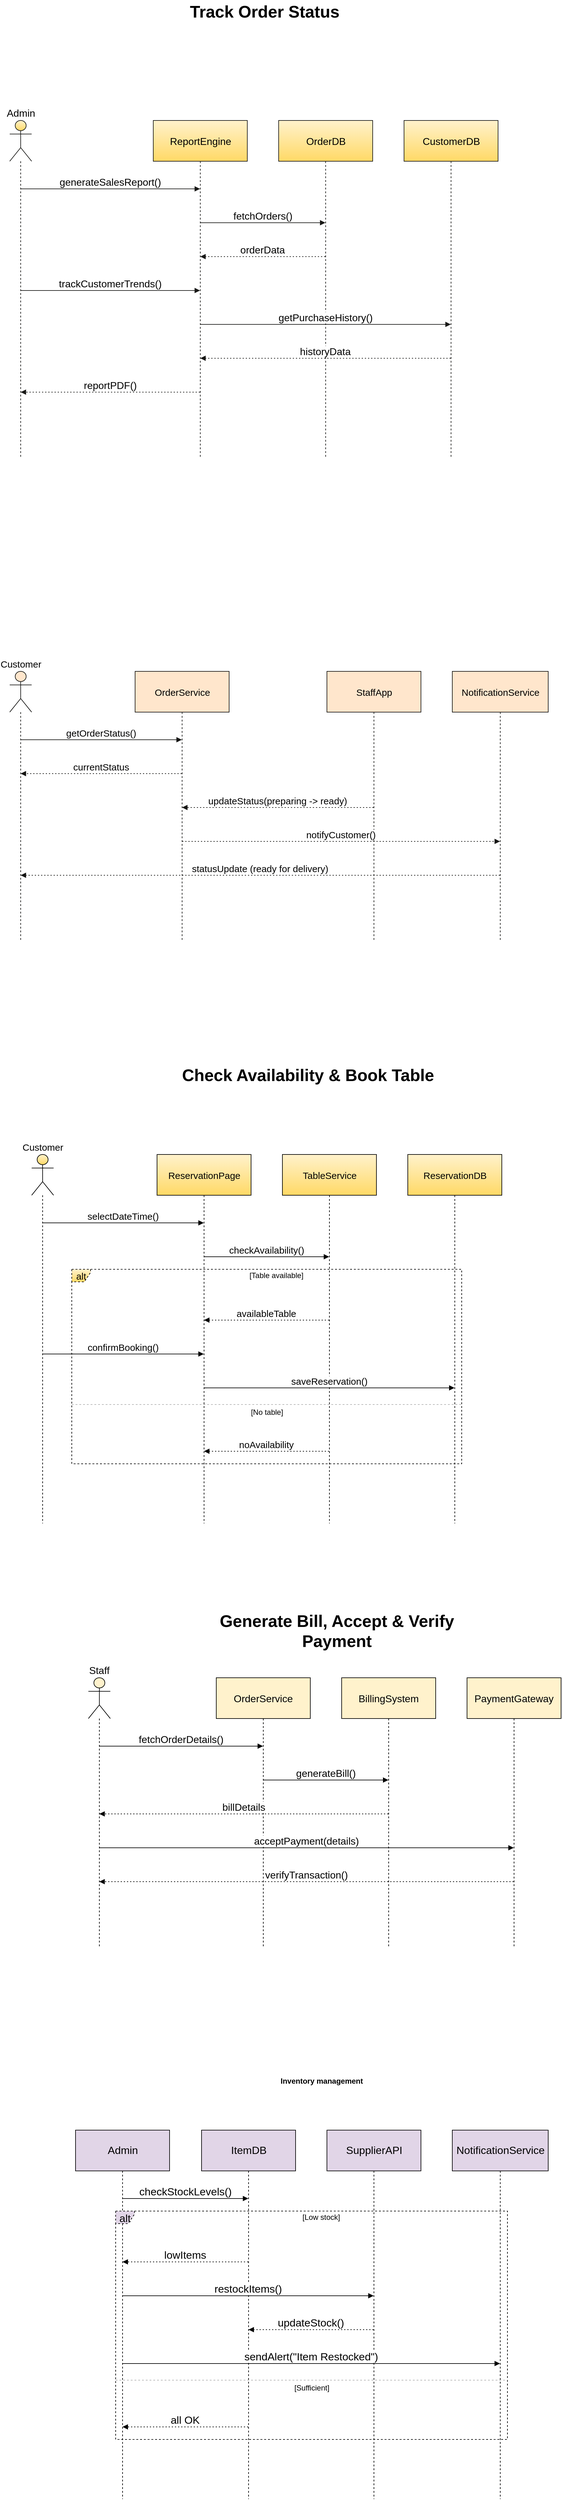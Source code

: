 <mxfile version="27.0.5">
  <diagram name="Page-1" id="F1pVh7kdIrfAkYd5VkAY">
    <mxGraphModel dx="1954" dy="1285" grid="0" gridSize="10" guides="1" tooltips="1" connect="1" arrows="1" fold="1" page="0" pageScale="1" pageWidth="1169" pageHeight="827" math="0" shadow="0">
      <root>
        <mxCell id="0" />
        <mxCell id="1" parent="0" />
        <mxCell id="OM2I5MhCEUv6GMujd56_-37" value="Admin" style="shape=umlLifeline;perimeter=lifelinePerimeter;whiteSpace=wrap;container=1;dropTarget=0;collapsible=0;recursiveResize=0;outlineConnect=0;portConstraint=eastwest;newEdgeStyle={&quot;edgeStyle&quot;:&quot;elbowEdgeStyle&quot;,&quot;elbow&quot;:&quot;vertical&quot;,&quot;curved&quot;:0,&quot;rounded&quot;:0};participant=umlActor;verticalAlign=bottom;labelPosition=center;verticalLabelPosition=top;align=center;size=65;fillColor=#fff2cc;strokeColor=light-dark(#181816, #6d5100);fontSize=16;gradientColor=#ffd966;" parent="1" vertex="1">
          <mxGeometry x="-56.5" y="-104" width="35" height="538" as="geometry" />
        </mxCell>
        <mxCell id="OM2I5MhCEUv6GMujd56_-38" value="ReportEngine" style="shape=umlLifeline;perimeter=lifelinePerimeter;whiteSpace=wrap;container=1;dropTarget=0;collapsible=0;recursiveResize=0;outlineConnect=0;portConstraint=eastwest;newEdgeStyle={&quot;edgeStyle&quot;:&quot;elbowEdgeStyle&quot;,&quot;elbow&quot;:&quot;vertical&quot;,&quot;curved&quot;:0,&quot;rounded&quot;:0};size=65;fillColor=#fff2cc;strokeColor=light-dark(#181816, #6d5100);fontSize=16;gradientColor=#ffd966;" parent="1" vertex="1">
          <mxGeometry x="172.5" y="-104" width="150" height="538" as="geometry" />
        </mxCell>
        <mxCell id="OM2I5MhCEUv6GMujd56_-39" value="OrderDB" style="shape=umlLifeline;perimeter=lifelinePerimeter;whiteSpace=wrap;container=1;dropTarget=0;collapsible=0;recursiveResize=0;outlineConnect=0;portConstraint=eastwest;newEdgeStyle={&quot;edgeStyle&quot;:&quot;elbowEdgeStyle&quot;,&quot;elbow&quot;:&quot;vertical&quot;,&quot;curved&quot;:0,&quot;rounded&quot;:0};size=65;fillColor=#fff2cc;strokeColor=light-dark(#181816, #6d5100);fontSize=16;gradientColor=#ffd966;" parent="1" vertex="1">
          <mxGeometry x="372.5" y="-104" width="150" height="538" as="geometry" />
        </mxCell>
        <mxCell id="OM2I5MhCEUv6GMujd56_-40" value="CustomerDB" style="shape=umlLifeline;perimeter=lifelinePerimeter;whiteSpace=wrap;container=1;dropTarget=0;collapsible=0;recursiveResize=0;outlineConnect=0;portConstraint=eastwest;newEdgeStyle={&quot;edgeStyle&quot;:&quot;elbowEdgeStyle&quot;,&quot;elbow&quot;:&quot;vertical&quot;,&quot;curved&quot;:0,&quot;rounded&quot;:0};size=65;fillColor=#fff2cc;strokeColor=light-dark(#181816, #6d5100);fontSize=16;gradientColor=#ffd966;" parent="1" vertex="1">
          <mxGeometry x="572.5" y="-104" width="150" height="538" as="geometry" />
        </mxCell>
        <mxCell id="OM2I5MhCEUv6GMujd56_-41" value="generateSalesReport()" style="verticalAlign=bottom;edgeStyle=elbowEdgeStyle;elbow=vertical;curved=0;rounded=0;endArrow=block;fillColor=#fff2cc;strokeColor=light-dark(#181816, #6d5100);fontSize=16;gradientColor=#ffd966;" parent="1" source="OM2I5MhCEUv6GMujd56_-37" target="OM2I5MhCEUv6GMujd56_-38" edge="1">
          <mxGeometry relative="1" as="geometry">
            <Array as="points">
              <mxPoint x="141.5" y="5" />
            </Array>
          </mxGeometry>
        </mxCell>
        <mxCell id="OM2I5MhCEUv6GMujd56_-42" value="fetchOrders()" style="verticalAlign=bottom;edgeStyle=elbowEdgeStyle;elbow=vertical;curved=0;rounded=0;endArrow=block;fillColor=#fff2cc;strokeColor=light-dark(#181816, #6d5100);fontSize=16;gradientColor=#ffd966;" parent="1" source="OM2I5MhCEUv6GMujd56_-38" target="OM2I5MhCEUv6GMujd56_-39" edge="1">
          <mxGeometry relative="1" as="geometry">
            <Array as="points">
              <mxPoint x="356.5" y="59" />
            </Array>
          </mxGeometry>
        </mxCell>
        <mxCell id="OM2I5MhCEUv6GMujd56_-43" value="orderData" style="verticalAlign=bottom;edgeStyle=elbowEdgeStyle;elbow=vertical;curved=0;rounded=0;dashed=1;dashPattern=2 3;endArrow=block;fillColor=#fff2cc;strokeColor=light-dark(#181816, #6d5100);fontSize=16;gradientColor=#ffd966;" parent="1" source="OM2I5MhCEUv6GMujd56_-39" target="OM2I5MhCEUv6GMujd56_-38" edge="1">
          <mxGeometry relative="1" as="geometry">
            <Array as="points">
              <mxPoint x="359.5" y="113" />
            </Array>
          </mxGeometry>
        </mxCell>
        <mxCell id="OM2I5MhCEUv6GMujd56_-44" value="trackCustomerTrends()" style="verticalAlign=bottom;edgeStyle=elbowEdgeStyle;elbow=vertical;curved=0;rounded=0;endArrow=block;fillColor=#fff2cc;strokeColor=light-dark(#181816, #6d5100);fontSize=16;gradientColor=#ffd966;" parent="1" source="OM2I5MhCEUv6GMujd56_-37" target="OM2I5MhCEUv6GMujd56_-38" edge="1">
          <mxGeometry relative="1" as="geometry">
            <Array as="points">
              <mxPoint x="141.5" y="167" />
            </Array>
          </mxGeometry>
        </mxCell>
        <mxCell id="OM2I5MhCEUv6GMujd56_-45" value="getPurchaseHistory()" style="verticalAlign=bottom;edgeStyle=elbowEdgeStyle;elbow=vertical;curved=0;rounded=0;endArrow=block;fillColor=#fff2cc;strokeColor=light-dark(#181816, #6d5100);fontSize=16;gradientColor=#ffd966;" parent="1" source="OM2I5MhCEUv6GMujd56_-38" target="OM2I5MhCEUv6GMujd56_-40" edge="1">
          <mxGeometry relative="1" as="geometry">
            <Array as="points">
              <mxPoint x="456.5" y="221" />
            </Array>
          </mxGeometry>
        </mxCell>
        <mxCell id="OM2I5MhCEUv6GMujd56_-46" value="historyData" style="verticalAlign=bottom;edgeStyle=elbowEdgeStyle;elbow=vertical;curved=0;rounded=0;dashed=1;dashPattern=2 3;endArrow=block;fillColor=#fff2cc;strokeColor=light-dark(#181816, #6d5100);fontSize=16;gradientColor=#ffd966;" parent="1" source="OM2I5MhCEUv6GMujd56_-40" target="OM2I5MhCEUv6GMujd56_-38" edge="1">
          <mxGeometry relative="1" as="geometry">
            <Array as="points">
              <mxPoint x="459.5" y="275" />
            </Array>
          </mxGeometry>
        </mxCell>
        <mxCell id="OM2I5MhCEUv6GMujd56_-47" value="reportPDF()" style="verticalAlign=bottom;edgeStyle=elbowEdgeStyle;elbow=vertical;curved=0;rounded=0;dashed=1;dashPattern=2 3;endArrow=block;fillColor=#fff2cc;strokeColor=light-dark(#181816, #6d5100);fontSize=16;gradientColor=#ffd966;" parent="1" source="OM2I5MhCEUv6GMujd56_-38" target="OM2I5MhCEUv6GMujd56_-37" edge="1">
          <mxGeometry relative="1" as="geometry">
            <Array as="points">
              <mxPoint x="144.5" y="329" />
            </Array>
          </mxGeometry>
        </mxCell>
        <mxCell id="OM2I5MhCEUv6GMujd56_-89" value="Customer" style="shape=umlLifeline;perimeter=lifelinePerimeter;whiteSpace=wrap;container=1;dropTarget=0;collapsible=0;recursiveResize=0;outlineConnect=0;portConstraint=eastwest;newEdgeStyle={&quot;edgeStyle&quot;:&quot;elbowEdgeStyle&quot;,&quot;elbow&quot;:&quot;vertical&quot;,&quot;curved&quot;:0,&quot;rounded&quot;:0};participant=umlActor;verticalAlign=bottom;labelPosition=center;verticalLabelPosition=top;align=center;size=65;fillColor=#ffe6cc;strokeColor=light-dark(#151513, #996500);fontSize=15;" parent="1" vertex="1">
          <mxGeometry x="-56.5" y="774" width="35" height="430" as="geometry" />
        </mxCell>
        <mxCell id="OM2I5MhCEUv6GMujd56_-90" value="OrderService" style="shape=umlLifeline;perimeter=lifelinePerimeter;whiteSpace=wrap;container=1;dropTarget=0;collapsible=0;recursiveResize=0;outlineConnect=0;portConstraint=eastwest;newEdgeStyle={&quot;edgeStyle&quot;:&quot;elbowEdgeStyle&quot;,&quot;elbow&quot;:&quot;vertical&quot;,&quot;curved&quot;:0,&quot;rounded&quot;:0};size=65;fillColor=#ffe6cc;strokeColor=light-dark(#151513, #996500);fontSize=15;" parent="1" vertex="1">
          <mxGeometry x="143.5" y="774" width="150" height="430" as="geometry" />
        </mxCell>
        <mxCell id="OM2I5MhCEUv6GMujd56_-91" value="StaffApp" style="shape=umlLifeline;perimeter=lifelinePerimeter;whiteSpace=wrap;container=1;dropTarget=0;collapsible=0;recursiveResize=0;outlineConnect=0;portConstraint=eastwest;newEdgeStyle={&quot;edgeStyle&quot;:&quot;elbowEdgeStyle&quot;,&quot;elbow&quot;:&quot;vertical&quot;,&quot;curved&quot;:0,&quot;rounded&quot;:0};size=65;fillColor=#ffe6cc;strokeColor=light-dark(#151513, #996500);fontSize=15;" parent="1" vertex="1">
          <mxGeometry x="449.5" y="774" width="150" height="430" as="geometry" />
        </mxCell>
        <mxCell id="OM2I5MhCEUv6GMujd56_-92" value="NotificationService" style="shape=umlLifeline;perimeter=lifelinePerimeter;whiteSpace=wrap;container=1;dropTarget=0;collapsible=0;recursiveResize=0;outlineConnect=0;portConstraint=eastwest;newEdgeStyle={&quot;edgeStyle&quot;:&quot;elbowEdgeStyle&quot;,&quot;elbow&quot;:&quot;vertical&quot;,&quot;curved&quot;:0,&quot;rounded&quot;:0};size=65;fillColor=#ffe6cc;strokeColor=light-dark(#151513, #996500);fontSize=15;" parent="1" vertex="1">
          <mxGeometry x="649.5" y="774" width="153" height="430" as="geometry" />
        </mxCell>
        <mxCell id="OM2I5MhCEUv6GMujd56_-93" value="getOrderStatus()" style="verticalAlign=bottom;edgeStyle=elbowEdgeStyle;elbow=vertical;curved=0;rounded=0;endArrow=block;fillColor=#ffe6cc;strokeColor=light-dark(#151513, #996500);fontSize=15;" parent="1" source="OM2I5MhCEUv6GMujd56_-89" target="OM2I5MhCEUv6GMujd56_-90" edge="1">
          <mxGeometry relative="1" as="geometry">
            <Array as="points">
              <mxPoint x="127.5" y="883" />
            </Array>
          </mxGeometry>
        </mxCell>
        <mxCell id="OM2I5MhCEUv6GMujd56_-94" value="currentStatus" style="verticalAlign=bottom;edgeStyle=elbowEdgeStyle;elbow=vertical;curved=0;rounded=0;dashed=1;dashPattern=2 3;endArrow=block;fillColor=#ffe6cc;strokeColor=light-dark(#151513, #996500);fontSize=15;" parent="1" source="OM2I5MhCEUv6GMujd56_-90" target="OM2I5MhCEUv6GMujd56_-89" edge="1">
          <mxGeometry relative="1" as="geometry">
            <Array as="points">
              <mxPoint x="130.5" y="937" />
            </Array>
          </mxGeometry>
        </mxCell>
        <mxCell id="OM2I5MhCEUv6GMujd56_-95" value="updateStatus(preparing -&gt; ready)" style="verticalAlign=bottom;edgeStyle=elbowEdgeStyle;elbow=vertical;curved=0;rounded=0;dashed=1;dashPattern=2 3;endArrow=block;fillColor=#ffe6cc;strokeColor=light-dark(#151513, #996500);fontSize=15;" parent="1" source="OM2I5MhCEUv6GMujd56_-91" target="OM2I5MhCEUv6GMujd56_-90" edge="1">
          <mxGeometry relative="1" as="geometry">
            <Array as="points">
              <mxPoint x="383.5" y="991" />
            </Array>
          </mxGeometry>
        </mxCell>
        <mxCell id="OM2I5MhCEUv6GMujd56_-96" value="notifyCustomer()" style="verticalAlign=bottom;edgeStyle=elbowEdgeStyle;elbow=vertical;curved=0;rounded=0;dashed=1;dashPattern=2 3;endArrow=block;fillColor=#ffe6cc;strokeColor=light-dark(#151513, #996500);fontSize=15;" parent="1" source="OM2I5MhCEUv6GMujd56_-90" target="OM2I5MhCEUv6GMujd56_-92" edge="1">
          <mxGeometry relative="1" as="geometry">
            <Array as="points">
              <mxPoint x="480.5" y="1045" />
            </Array>
          </mxGeometry>
        </mxCell>
        <mxCell id="OM2I5MhCEUv6GMujd56_-97" value="statusUpdate (ready for delivery)" style="verticalAlign=bottom;edgeStyle=elbowEdgeStyle;elbow=vertical;curved=0;rounded=0;dashed=1;dashPattern=2 3;endArrow=block;fillColor=#ffe6cc;strokeColor=light-dark(#151513, #996500);fontSize=15;" parent="1" source="OM2I5MhCEUv6GMujd56_-92" target="OM2I5MhCEUv6GMujd56_-89" edge="1">
          <mxGeometry x="0.0" relative="1" as="geometry">
            <Array as="points">
              <mxPoint x="383.5" y="1099" />
            </Array>
            <mxPoint as="offset" />
          </mxGeometry>
        </mxCell>
        <mxCell id="OM2I5MhCEUv6GMujd56_-98" value="Customer" style="shape=umlLifeline;perimeter=lifelinePerimeter;whiteSpace=wrap;container=1;dropTarget=0;collapsible=0;recursiveResize=0;outlineConnect=0;portConstraint=eastwest;newEdgeStyle={&quot;edgeStyle&quot;:&quot;elbowEdgeStyle&quot;,&quot;elbow&quot;:&quot;vertical&quot;,&quot;curved&quot;:0,&quot;rounded&quot;:0};participant=umlActor;verticalAlign=bottom;labelPosition=center;verticalLabelPosition=top;align=center;size=65;fontSize=15;fillColor=#fff2cc;strokeColor=#000000;gradientColor=#ffd966;" parent="1" vertex="1">
          <mxGeometry x="-21.5" y="1544" width="35" height="588" as="geometry" />
        </mxCell>
        <mxCell id="OM2I5MhCEUv6GMujd56_-99" value="ReservationPage" style="shape=umlLifeline;perimeter=lifelinePerimeter;whiteSpace=wrap;container=1;dropTarget=0;collapsible=0;recursiveResize=0;outlineConnect=0;portConstraint=eastwest;newEdgeStyle={&quot;edgeStyle&quot;:&quot;elbowEdgeStyle&quot;,&quot;elbow&quot;:&quot;vertical&quot;,&quot;curved&quot;:0,&quot;rounded&quot;:0};size=65;fontSize=15;fillColor=#fff2cc;strokeColor=#000000;gradientColor=#ffd966;" parent="1" vertex="1">
          <mxGeometry x="178.5" y="1544" width="150" height="588" as="geometry" />
        </mxCell>
        <mxCell id="OM2I5MhCEUv6GMujd56_-100" value="TableService" style="shape=umlLifeline;perimeter=lifelinePerimeter;whiteSpace=wrap;container=1;dropTarget=0;collapsible=0;recursiveResize=0;outlineConnect=0;portConstraint=eastwest;newEdgeStyle={&quot;edgeStyle&quot;:&quot;elbowEdgeStyle&quot;,&quot;elbow&quot;:&quot;vertical&quot;,&quot;curved&quot;:0,&quot;rounded&quot;:0};size=65;fontSize=15;fillColor=#fff2cc;strokeColor=#000000;gradientColor=#ffd966;" parent="1" vertex="1">
          <mxGeometry x="378.5" y="1544" width="150" height="588" as="geometry" />
        </mxCell>
        <mxCell id="OM2I5MhCEUv6GMujd56_-101" value="ReservationDB" style="shape=umlLifeline;perimeter=lifelinePerimeter;whiteSpace=wrap;container=1;dropTarget=0;collapsible=0;recursiveResize=0;outlineConnect=0;portConstraint=eastwest;newEdgeStyle={&quot;edgeStyle&quot;:&quot;elbowEdgeStyle&quot;,&quot;elbow&quot;:&quot;vertical&quot;,&quot;curved&quot;:0,&quot;rounded&quot;:0};size=65;fontSize=15;fillColor=#fff2cc;strokeColor=#000000;gradientColor=#ffd966;" parent="1" vertex="1">
          <mxGeometry x="578.5" y="1544" width="150" height="588" as="geometry" />
        </mxCell>
        <mxCell id="OM2I5MhCEUv6GMujd56_-102" value="alt" style="shape=umlFrame;dashed=1;pointerEvents=0;dropTarget=0;strokeColor=#000000;height=20;width=30;fontSize=15;fillColor=#fff2cc;gradientColor=#ffd966;" parent="1" vertex="1">
          <mxGeometry x="42.5" y="1727" width="622" height="310" as="geometry" />
        </mxCell>
        <mxCell id="OM2I5MhCEUv6GMujd56_-103" value="[Table available]" style="text;strokeColor=none;fillColor=none;align=center;verticalAlign=middle;whiteSpace=wrap;" parent="OM2I5MhCEUv6GMujd56_-102" vertex="1">
          <mxGeometry x="30" width="592" height="20" as="geometry" />
        </mxCell>
        <mxCell id="OM2I5MhCEUv6GMujd56_-104" value="[No table]" style="shape=line;dashed=1;whiteSpace=wrap;verticalAlign=top;labelPosition=center;verticalLabelPosition=middle;align=center;strokeColor=#B3B3B3;" parent="OM2I5MhCEUv6GMujd56_-102" vertex="1">
          <mxGeometry y="214" width="622" height="3" as="geometry" />
        </mxCell>
        <mxCell id="OM2I5MhCEUv6GMujd56_-105" value="selectDateTime()" style="verticalAlign=bottom;edgeStyle=elbowEdgeStyle;elbow=vertical;curved=0;rounded=0;endArrow=block;fontSize=15;fillColor=#fff2cc;strokeColor=#000000;gradientColor=#ffd966;" parent="1" source="OM2I5MhCEUv6GMujd56_-98" target="OM2I5MhCEUv6GMujd56_-99" edge="1">
          <mxGeometry relative="1" as="geometry">
            <Array as="points">
              <mxPoint x="162.5" y="1653" />
            </Array>
          </mxGeometry>
        </mxCell>
        <mxCell id="OM2I5MhCEUv6GMujd56_-106" value="checkAvailability()" style="verticalAlign=bottom;edgeStyle=elbowEdgeStyle;elbow=vertical;curved=0;rounded=0;endArrow=block;fontSize=15;fillColor=#fff2cc;strokeColor=#000000;gradientColor=#ffd966;" parent="1" source="OM2I5MhCEUv6GMujd56_-99" target="OM2I5MhCEUv6GMujd56_-100" edge="1">
          <mxGeometry relative="1" as="geometry">
            <Array as="points">
              <mxPoint x="362.5" y="1707" />
            </Array>
          </mxGeometry>
        </mxCell>
        <mxCell id="OM2I5MhCEUv6GMujd56_-107" value="availableTable" style="verticalAlign=bottom;edgeStyle=elbowEdgeStyle;elbow=vertical;curved=0;rounded=0;dashed=1;dashPattern=2 3;endArrow=block;fontSize=15;fillColor=#fff2cc;strokeColor=#000000;gradientColor=#ffd966;" parent="1" source="OM2I5MhCEUv6GMujd56_-100" target="OM2I5MhCEUv6GMujd56_-99" edge="1">
          <mxGeometry relative="1" as="geometry">
            <Array as="points">
              <mxPoint x="365.5" y="1808" />
            </Array>
          </mxGeometry>
        </mxCell>
        <mxCell id="OM2I5MhCEUv6GMujd56_-108" value="confirmBooking()" style="verticalAlign=bottom;edgeStyle=elbowEdgeStyle;elbow=vertical;curved=0;rounded=0;endArrow=block;fontSize=15;fillColor=#fff2cc;strokeColor=#000000;gradientColor=#ffd966;" parent="1" source="OM2I5MhCEUv6GMujd56_-98" target="OM2I5MhCEUv6GMujd56_-99" edge="1">
          <mxGeometry relative="1" as="geometry">
            <Array as="points">
              <mxPoint x="162.5" y="1862" />
            </Array>
          </mxGeometry>
        </mxCell>
        <mxCell id="OM2I5MhCEUv6GMujd56_-109" value="saveReservation()" style="verticalAlign=bottom;edgeStyle=elbowEdgeStyle;elbow=vertical;curved=0;rounded=0;endArrow=block;fontSize=15;fillColor=#fff2cc;strokeColor=#000000;gradientColor=#ffd966;" parent="1" source="OM2I5MhCEUv6GMujd56_-99" target="OM2I5MhCEUv6GMujd56_-101" edge="1">
          <mxGeometry relative="1" as="geometry">
            <Array as="points">
              <mxPoint x="462.5" y="1916" />
            </Array>
          </mxGeometry>
        </mxCell>
        <mxCell id="OM2I5MhCEUv6GMujd56_-110" value="noAvailability" style="verticalAlign=bottom;edgeStyle=elbowEdgeStyle;elbow=vertical;curved=0;rounded=0;dashed=1;dashPattern=2 3;endArrow=block;fontSize=15;fillColor=#fff2cc;strokeColor=#000000;gradientColor=#ffd966;" parent="1" source="OM2I5MhCEUv6GMujd56_-100" target="OM2I5MhCEUv6GMujd56_-99" edge="1">
          <mxGeometry relative="1" as="geometry">
            <Array as="points">
              <mxPoint x="365.5" y="2017" />
            </Array>
          </mxGeometry>
        </mxCell>
        <mxCell id="OM2I5MhCEUv6GMujd56_-111" value="Staff" style="shape=umlLifeline;perimeter=lifelinePerimeter;whiteSpace=wrap;container=1;dropTarget=0;collapsible=0;recursiveResize=0;outlineConnect=0;portConstraint=eastwest;newEdgeStyle={&quot;edgeStyle&quot;:&quot;elbowEdgeStyle&quot;,&quot;elbow&quot;:&quot;vertical&quot;,&quot;curved&quot;:0,&quot;rounded&quot;:0};participant=umlActor;verticalAlign=bottom;labelPosition=center;verticalLabelPosition=top;align=center;size=65;fillColor=#fff2cc;strokeColor=#000000;fontSize=16;" parent="1" vertex="1">
          <mxGeometry x="69" y="2378" width="35" height="430" as="geometry" />
        </mxCell>
        <mxCell id="OM2I5MhCEUv6GMujd56_-112" value="OrderService" style="shape=umlLifeline;perimeter=lifelinePerimeter;whiteSpace=wrap;container=1;dropTarget=0;collapsible=0;recursiveResize=0;outlineConnect=0;portConstraint=eastwest;newEdgeStyle={&quot;edgeStyle&quot;:&quot;elbowEdgeStyle&quot;,&quot;elbow&quot;:&quot;vertical&quot;,&quot;curved&quot;:0,&quot;rounded&quot;:0};size=65;fillColor=#fff2cc;strokeColor=#000000;fontSize=16;" parent="1" vertex="1">
          <mxGeometry x="273" y="2378" width="150" height="430" as="geometry" />
        </mxCell>
        <mxCell id="OM2I5MhCEUv6GMujd56_-113" value="BillingSystem" style="shape=umlLifeline;perimeter=lifelinePerimeter;whiteSpace=wrap;container=1;dropTarget=0;collapsible=0;recursiveResize=0;outlineConnect=0;portConstraint=eastwest;newEdgeStyle={&quot;edgeStyle&quot;:&quot;elbowEdgeStyle&quot;,&quot;elbow&quot;:&quot;vertical&quot;,&quot;curved&quot;:0,&quot;rounded&quot;:0};size=65;fillColor=#fff2cc;strokeColor=#000000;fontSize=16;" parent="1" vertex="1">
          <mxGeometry x="473" y="2378" width="150" height="430" as="geometry" />
        </mxCell>
        <mxCell id="OM2I5MhCEUv6GMujd56_-114" value="PaymentGateway" style="shape=umlLifeline;perimeter=lifelinePerimeter;whiteSpace=wrap;container=1;dropTarget=0;collapsible=0;recursiveResize=0;outlineConnect=0;portConstraint=eastwest;newEdgeStyle={&quot;edgeStyle&quot;:&quot;elbowEdgeStyle&quot;,&quot;elbow&quot;:&quot;vertical&quot;,&quot;curved&quot;:0,&quot;rounded&quot;:0};size=65;fillColor=#fff2cc;strokeColor=#000000;fontSize=16;" parent="1" vertex="1">
          <mxGeometry x="673" y="2378" width="150" height="430" as="geometry" />
        </mxCell>
        <mxCell id="OM2I5MhCEUv6GMujd56_-115" value="fetchOrderDetails()" style="verticalAlign=bottom;edgeStyle=elbowEdgeStyle;elbow=vertical;curved=0;rounded=0;endArrow=block;fillColor=#fff2cc;strokeColor=#000000;fontSize=16;" parent="1" source="OM2I5MhCEUv6GMujd56_-111" target="OM2I5MhCEUv6GMujd56_-112" edge="1">
          <mxGeometry relative="1" as="geometry">
            <Array as="points">
              <mxPoint x="255" y="2487" />
            </Array>
          </mxGeometry>
        </mxCell>
        <mxCell id="OM2I5MhCEUv6GMujd56_-116" value="generateBill()" style="verticalAlign=bottom;edgeStyle=elbowEdgeStyle;elbow=vertical;curved=0;rounded=0;endArrow=block;fillColor=#fff2cc;strokeColor=#000000;fontSize=16;" parent="1" source="OM2I5MhCEUv6GMujd56_-112" target="OM2I5MhCEUv6GMujd56_-113" edge="1">
          <mxGeometry relative="1" as="geometry">
            <Array as="points">
              <mxPoint x="457" y="2541" />
            </Array>
          </mxGeometry>
        </mxCell>
        <mxCell id="OM2I5MhCEUv6GMujd56_-117" value="billDetails" style="verticalAlign=bottom;edgeStyle=elbowEdgeStyle;elbow=vertical;curved=0;rounded=0;dashed=1;dashPattern=2 3;endArrow=block;fillColor=#fff2cc;strokeColor=#000000;fontSize=16;" parent="1" source="OM2I5MhCEUv6GMujd56_-113" target="OM2I5MhCEUv6GMujd56_-111" edge="1">
          <mxGeometry relative="1" as="geometry">
            <Array as="points">
              <mxPoint x="358" y="2595" />
            </Array>
          </mxGeometry>
        </mxCell>
        <mxCell id="OM2I5MhCEUv6GMujd56_-118" value="acceptPayment(details)" style="verticalAlign=bottom;edgeStyle=elbowEdgeStyle;elbow=vertical;curved=0;rounded=0;endArrow=block;fillColor=#fff2cc;strokeColor=#000000;fontSize=16;" parent="1" source="OM2I5MhCEUv6GMujd56_-111" target="OM2I5MhCEUv6GMujd56_-114" edge="1">
          <mxGeometry relative="1" as="geometry">
            <Array as="points">
              <mxPoint x="455" y="2649" />
            </Array>
          </mxGeometry>
        </mxCell>
        <mxCell id="OM2I5MhCEUv6GMujd56_-119" value="verifyTransaction()" style="verticalAlign=bottom;edgeStyle=elbowEdgeStyle;elbow=vertical;curved=0;rounded=0;dashed=1;dashPattern=2 3;endArrow=block;fillColor=#fff2cc;strokeColor=#000000;fontSize=16;" parent="1" source="OM2I5MhCEUv6GMujd56_-114" target="OM2I5MhCEUv6GMujd56_-111" edge="1">
          <mxGeometry relative="1" as="geometry">
            <Array as="points">
              <mxPoint x="458" y="2703" />
            </Array>
          </mxGeometry>
        </mxCell>
        <mxCell id="OM2I5MhCEUv6GMujd56_-120" value="Admin" style="shape=umlLifeline;perimeter=lifelinePerimeter;whiteSpace=wrap;container=1;dropTarget=0;collapsible=0;recursiveResize=0;outlineConnect=0;portConstraint=eastwest;newEdgeStyle={&quot;edgeStyle&quot;:&quot;elbowEdgeStyle&quot;,&quot;elbow&quot;:&quot;vertical&quot;,&quot;curved&quot;:0,&quot;rounded&quot;:0};size=65;fillColor=#e1d5e7;strokeColor=#000000;fontSize=17;" parent="1" vertex="1">
          <mxGeometry x="48.5" y="3099" width="150" height="588" as="geometry" />
        </mxCell>
        <mxCell id="OM2I5MhCEUv6GMujd56_-121" value="ItemDB" style="shape=umlLifeline;perimeter=lifelinePerimeter;whiteSpace=wrap;container=1;dropTarget=0;collapsible=0;recursiveResize=0;outlineConnect=0;portConstraint=eastwest;newEdgeStyle={&quot;edgeStyle&quot;:&quot;elbowEdgeStyle&quot;,&quot;elbow&quot;:&quot;vertical&quot;,&quot;curved&quot;:0,&quot;rounded&quot;:0};size=65;fillColor=#e1d5e7;strokeColor=#000000;fontSize=17;" parent="1" vertex="1">
          <mxGeometry x="249.5" y="3099" width="150" height="588" as="geometry" />
        </mxCell>
        <mxCell id="OM2I5MhCEUv6GMujd56_-122" value="SupplierAPI" style="shape=umlLifeline;perimeter=lifelinePerimeter;whiteSpace=wrap;container=1;dropTarget=0;collapsible=0;recursiveResize=0;outlineConnect=0;portConstraint=eastwest;newEdgeStyle={&quot;edgeStyle&quot;:&quot;elbowEdgeStyle&quot;,&quot;elbow&quot;:&quot;vertical&quot;,&quot;curved&quot;:0,&quot;rounded&quot;:0};size=65;fillColor=#e1d5e7;strokeColor=#000000;fontSize=17;" parent="1" vertex="1">
          <mxGeometry x="449.5" y="3099" width="150" height="588" as="geometry" />
        </mxCell>
        <mxCell id="OM2I5MhCEUv6GMujd56_-123" value="NotificationService" style="shape=umlLifeline;perimeter=lifelinePerimeter;whiteSpace=wrap;container=1;dropTarget=0;collapsible=0;recursiveResize=0;outlineConnect=0;portConstraint=eastwest;newEdgeStyle={&quot;edgeStyle&quot;:&quot;elbowEdgeStyle&quot;,&quot;elbow&quot;:&quot;vertical&quot;,&quot;curved&quot;:0,&quot;rounded&quot;:0};size=65;fillColor=#e1d5e7;strokeColor=#000000;fontSize=17;" parent="1" vertex="1">
          <mxGeometry x="649.5" y="3099" width="153" height="588" as="geometry" />
        </mxCell>
        <mxCell id="OM2I5MhCEUv6GMujd56_-124" value="alt" style="shape=umlFrame;dashed=1;pointerEvents=0;dropTarget=0;strokeColor=#000000;height=20;width=30;fillColor=#e1d5e7;fontSize=17;" parent="1" vertex="1">
          <mxGeometry x="112.5" y="3228" width="625" height="364" as="geometry" />
        </mxCell>
        <mxCell id="OM2I5MhCEUv6GMujd56_-125" value="[Low stock]" style="text;strokeColor=none;fillColor=none;align=center;verticalAlign=middle;whiteSpace=wrap;" parent="OM2I5MhCEUv6GMujd56_-124" vertex="1">
          <mxGeometry x="30" width="595" height="20" as="geometry" />
        </mxCell>
        <mxCell id="OM2I5MhCEUv6GMujd56_-126" value="[Sufficient]" style="shape=line;dashed=1;whiteSpace=wrap;verticalAlign=top;labelPosition=center;verticalLabelPosition=middle;align=center;strokeColor=#B3B3B3;" parent="OM2I5MhCEUv6GMujd56_-124" vertex="1">
          <mxGeometry y="268" width="625" height="3" as="geometry" />
        </mxCell>
        <mxCell id="OM2I5MhCEUv6GMujd56_-127" value="checkStockLevels()" style="verticalAlign=bottom;edgeStyle=elbowEdgeStyle;elbow=vertical;curved=0;rounded=0;endArrow=block;fillColor=#e1d5e7;strokeColor=#000000;fontSize=17;" parent="1" source="OM2I5MhCEUv6GMujd56_-120" target="OM2I5MhCEUv6GMujd56_-121" edge="1">
          <mxGeometry relative="1" as="geometry">
            <Array as="points">
              <mxPoint x="232.5" y="3208" />
            </Array>
          </mxGeometry>
        </mxCell>
        <mxCell id="OM2I5MhCEUv6GMujd56_-128" value="lowItems" style="verticalAlign=bottom;edgeStyle=elbowEdgeStyle;elbow=vertical;curved=0;rounded=0;dashed=1;dashPattern=2 3;endArrow=block;fillColor=#e1d5e7;strokeColor=#000000;fontSize=17;" parent="1" source="OM2I5MhCEUv6GMujd56_-121" target="OM2I5MhCEUv6GMujd56_-120" edge="1">
          <mxGeometry relative="1" as="geometry">
            <Array as="points">
              <mxPoint x="235.5" y="3309" />
            </Array>
          </mxGeometry>
        </mxCell>
        <mxCell id="OM2I5MhCEUv6GMujd56_-129" value="restockItems()" style="verticalAlign=bottom;edgeStyle=elbowEdgeStyle;elbow=vertical;curved=0;rounded=0;endArrow=block;fillColor=#e1d5e7;strokeColor=#000000;fontSize=17;" parent="1" source="OM2I5MhCEUv6GMujd56_-120" target="OM2I5MhCEUv6GMujd56_-122" edge="1">
          <mxGeometry relative="1" as="geometry">
            <Array as="points">
              <mxPoint x="332.5" y="3363" />
            </Array>
          </mxGeometry>
        </mxCell>
        <mxCell id="OM2I5MhCEUv6GMujd56_-130" value="updateStock()" style="verticalAlign=bottom;edgeStyle=elbowEdgeStyle;elbow=vertical;curved=0;rounded=0;dashed=1;dashPattern=2 3;endArrow=block;fillColor=#e1d5e7;strokeColor=#000000;fontSize=17;" parent="1" source="OM2I5MhCEUv6GMujd56_-122" target="OM2I5MhCEUv6GMujd56_-121" edge="1">
          <mxGeometry relative="1" as="geometry">
            <Array as="points">
              <mxPoint x="436.5" y="3417" />
            </Array>
          </mxGeometry>
        </mxCell>
        <mxCell id="OM2I5MhCEUv6GMujd56_-131" value="sendAlert(&quot;Item Restocked&quot;)" style="verticalAlign=bottom;edgeStyle=elbowEdgeStyle;elbow=vertical;curved=0;rounded=0;endArrow=block;fillColor=#e1d5e7;strokeColor=#000000;fontSize=17;" parent="1" source="OM2I5MhCEUv6GMujd56_-120" target="OM2I5MhCEUv6GMujd56_-123" edge="1">
          <mxGeometry relative="1" as="geometry">
            <Array as="points">
              <mxPoint x="433.5" y="3471" />
            </Array>
          </mxGeometry>
        </mxCell>
        <mxCell id="OM2I5MhCEUv6GMujd56_-132" value="all OK" style="verticalAlign=bottom;edgeStyle=elbowEdgeStyle;elbow=vertical;curved=0;rounded=0;dashed=1;dashPattern=2 3;endArrow=block;fillColor=#e1d5e7;strokeColor=#000000;fontSize=17;" parent="1" source="OM2I5MhCEUv6GMujd56_-121" target="OM2I5MhCEUv6GMujd56_-120" edge="1">
          <mxGeometry relative="1" as="geometry">
            <Array as="points">
              <mxPoint x="235.5" y="3572" />
            </Array>
          </mxGeometry>
        </mxCell>
        <mxCell id="mnC55Qoe9R6tupe-kKIs-2" value="&lt;span id=&quot;docs-internal-guid-dae710df-7fff-08b9-4bde-ce04534a2d8e&quot;&gt;&lt;p style=&quot;line-height:1.38;margin-top:0pt;margin-bottom:0pt;&quot; dir=&quot;ltr&quot;&gt;&lt;span style=&quot;font-size: 20pt; font-family: Arial, sans-serif; background-color: transparent; font-weight: 700; font-variant-numeric: normal; font-variant-east-asian: normal; font-variant-alternates: normal; font-variant-position: normal; font-variant-emoji: normal; vertical-align: baseline; white-space-collapse: preserve;&quot;&gt;Track Order Status&amp;nbsp;&lt;/span&gt;&lt;/p&gt;&lt;div&gt;&lt;span style=&quot;font-size: 20pt; font-family: Arial, sans-serif; background-color: transparent; font-weight: 700; font-variant-numeric: normal; font-variant-east-asian: normal; font-variant-alternates: normal; font-variant-position: normal; font-variant-emoji: normal; vertical-align: baseline; white-space-collapse: preserve;&quot;&gt;&lt;br&gt;&lt;/span&gt;&lt;/div&gt;&lt;/span&gt;" style="text;html=1;align=center;verticalAlign=middle;whiteSpace=wrap;rounded=0;" vertex="1" parent="1">
          <mxGeometry x="188.5" y="-276" width="330" height="30" as="geometry" />
        </mxCell>
        <mxCell id="mnC55Qoe9R6tupe-kKIs-3" value="&lt;span id=&quot;docs-internal-guid-c7e1c766-7fff-7c55-76e1-32a2a3338ef3&quot;&gt;&lt;span style=&quot;font-size: 20pt; font-family: Arial, sans-serif; background-color: transparent; font-weight: 700; font-variant-numeric: normal; font-variant-east-asian: normal; font-variant-alternates: normal; font-variant-position: normal; font-variant-emoji: normal; vertical-align: baseline; white-space-collapse: preserve;&quot;&gt;Check Availability &amp;amp; Book Table&lt;/span&gt;&lt;/span&gt;" style="text;html=1;align=center;verticalAlign=middle;whiteSpace=wrap;rounded=0;" vertex="1" parent="1">
          <mxGeometry x="174" y="1402" width="490.5" height="30" as="geometry" />
        </mxCell>
        <mxCell id="mnC55Qoe9R6tupe-kKIs-4" value="&lt;span id=&quot;docs-internal-guid-f0eed8f9-7fff-fd05-1902-2ff212ee5024&quot;&gt;&lt;span style=&quot;font-size: 20pt; font-family: Arial, sans-serif; background-color: transparent; font-weight: 700; font-variant-numeric: normal; font-variant-east-asian: normal; font-variant-alternates: normal; font-variant-position: normal; font-variant-emoji: normal; vertical-align: baseline; white-space-collapse: preserve;&quot;&gt;Generate Bill, Accept &amp;amp; Verify Payment&lt;/span&gt;&lt;/span&gt;" style="text;html=1;align=center;verticalAlign=middle;whiteSpace=wrap;rounded=0;" vertex="1" parent="1">
          <mxGeometry x="249.5" y="2288" width="431" height="30" as="geometry" />
        </mxCell>
        <mxCell id="mnC55Qoe9R6tupe-kKIs-5" value="&lt;b&gt;Inventory management&amp;nbsp;&lt;/b&gt;" style="text;html=1;align=center;verticalAlign=middle;whiteSpace=wrap;rounded=0;" vertex="1" parent="1">
          <mxGeometry x="302" y="3006" width="282" height="30" as="geometry" />
        </mxCell>
      </root>
    </mxGraphModel>
  </diagram>
</mxfile>
